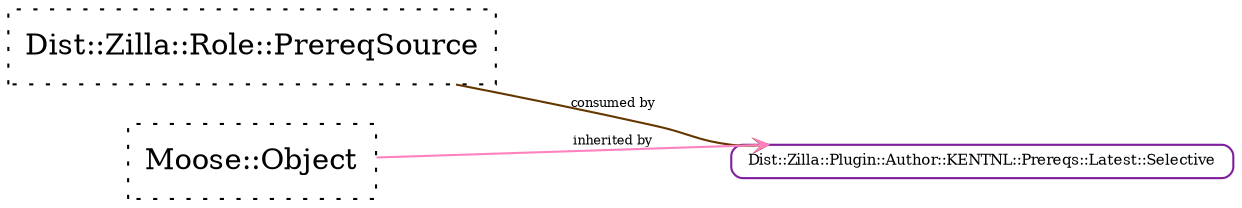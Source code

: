 strict digraph Perl {
	graph [compound=1, concentrate=1, overlap=false, rankdir=LR, ranksep=1, smoothing=triangle, splines=spline];
	node [label="\N", shape=record, style=dotted];
	edge [minlen=1];
	"Dist::Zilla::Plugin::Author::KENTNL::Prereqs::Latest::Selective" [label="Dist::Zilla::Plugin::Author::KENTNL::Prereqs::Latest::Selective", shape=Mrecord, style=solid, color="#7e1e9c", fontsize=7, height="0.1"];
	"Dist::Zilla::Role::PrereqSource" [label="Dist::Zilla::Role::PrereqSource"];
	"Moose::Object" [label="Moose::Object"];
	"Moose::Object" -> "Dist::Zilla::Plugin::Author::KENTNL::Prereqs::Latest::Selective" [arrowhead=open, arrowsize="0.5", color="#ff81c0", dir=forward, fontsize=6, headclip=1, label="inherited by", samehead=head, tailclip=1, weight=10];
	"Dist::Zilla::Role::PrereqSource" -> "Dist::Zilla::Plugin::Author::KENTNL::Prereqs::Latest::Selective" [arrowhead=open, arrowsize="0.5", color="#653700", dir=forward, fontsize=6, headclip=1, label="consumed by", samehead=head, tailclip=1, weight=5];
}
